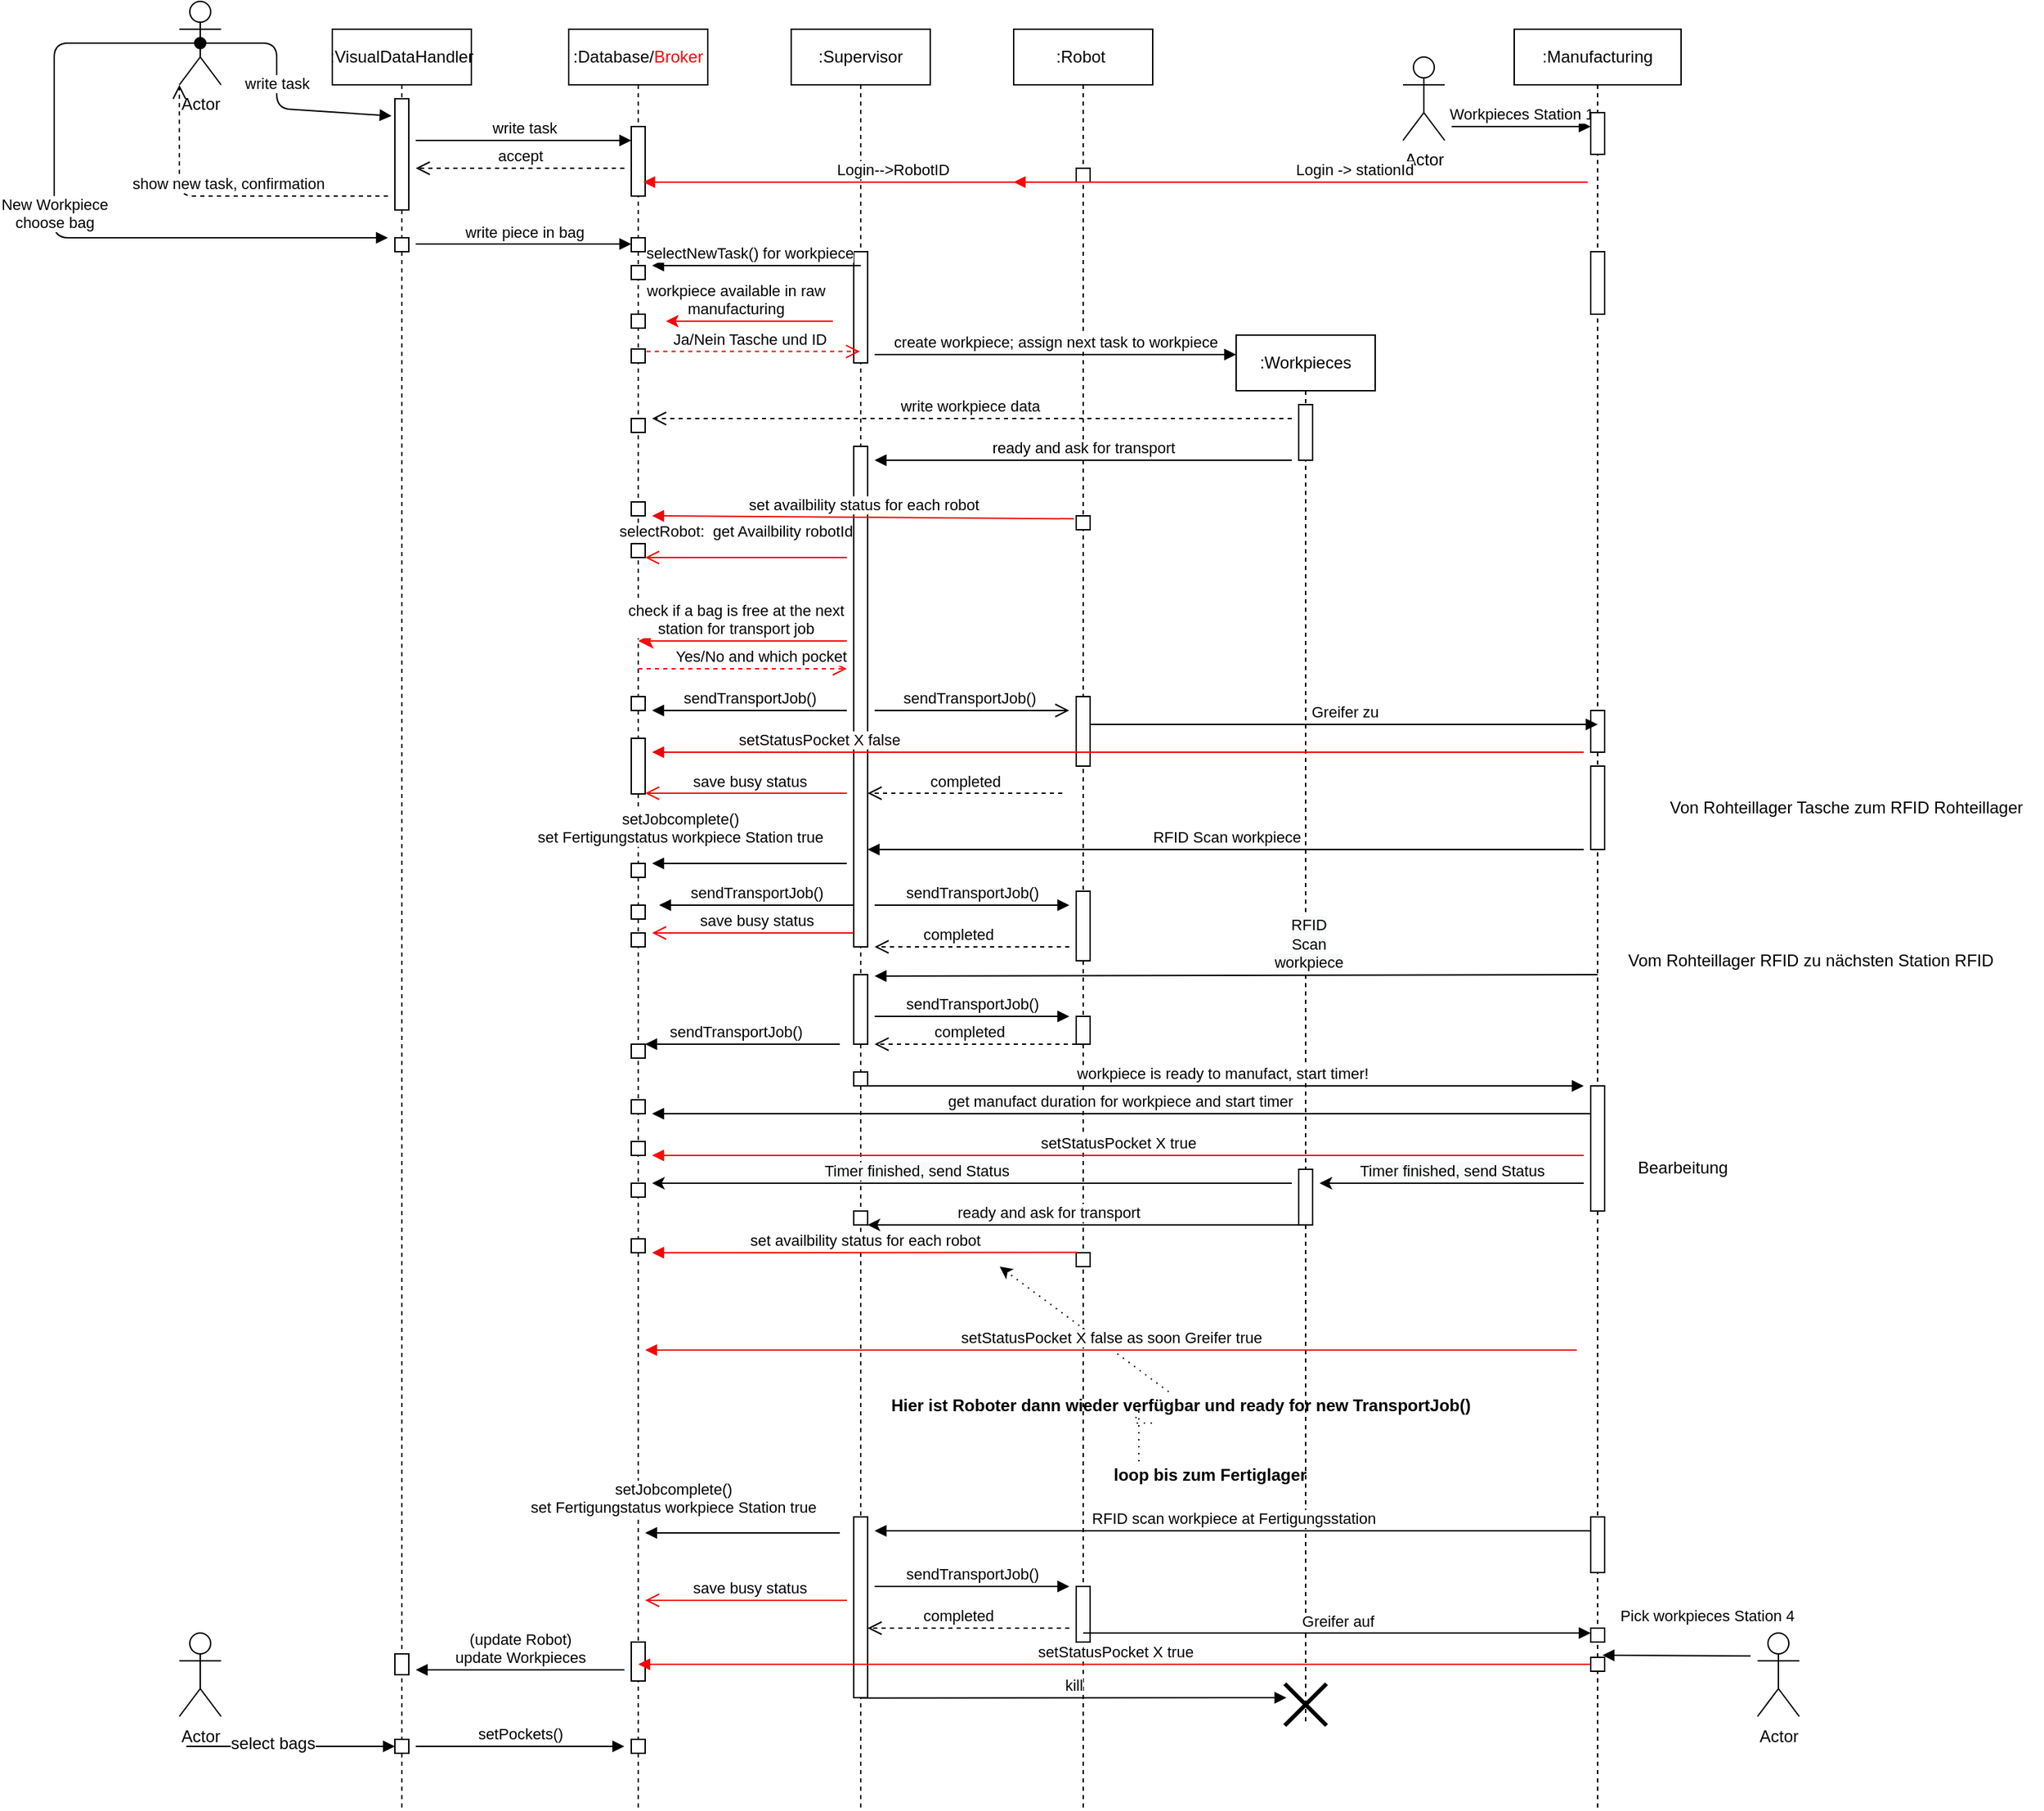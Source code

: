 <mxfile version="20.7.4" type="device"><diagram id="1WBaz6ixaP1ME8K3m5R6" name="Page-1"><mxGraphModel dx="2190" dy="2099" grid="1" gridSize="10" guides="1" tooltips="1" connect="1" arrows="1" fold="1" page="1" pageScale="1" pageWidth="827" pageHeight="1169" math="0" shadow="0"><root><mxCell id="0"/><mxCell id="1" parent="0"/><mxCell id="OzvFzzkETnQlEarBEtN6-2" value=":Manufacturing" style="shape=umlLifeline;perimeter=lifelinePerimeter;whiteSpace=wrap;html=1;container=1;collapsible=0;recursiveResize=0;outlineConnect=0;" parent="1" vertex="1"><mxGeometry x="680" width="120" height="1280" as="geometry"/></mxCell><mxCell id="7IhzswRu7-lc8F86J233-18" value="" style="html=1;verticalAlign=bottom;endArrow=classic;endSize=8;endFill=1;strokeColor=#fb0909;" parent="OzvFzzkETnQlEarBEtN6-2" edge="1" target="OzvFzzkETnQlEarBEtN6-10"><mxGeometry x="-0.035" relative="1" as="geometry"><mxPoint x="-480" y="440" as="sourcePoint"/><mxPoint x="50" y="440" as="targetPoint"/><mxPoint as="offset"/></mxGeometry></mxCell><mxCell id="btxSf3Ih48SLd4jGkap5-35" value="" style="html=1;points=[];perimeter=orthogonalPerimeter;" parent="OzvFzzkETnQlEarBEtN6-2" vertex="1"><mxGeometry x="55" y="530" width="10" height="60" as="geometry"/></mxCell><mxCell id="7IhzswRu7-lc8F86J233-26" value="" style="html=1;points=[];perimeter=orthogonalPerimeter;" parent="OzvFzzkETnQlEarBEtN6-2" vertex="1"><mxGeometry x="55" y="760" width="10" height="90" as="geometry"/></mxCell><mxCell id="btxSf3Ih48SLd4jGkap5-124" value="" style="html=1;points=[];perimeter=orthogonalPerimeter;" parent="OzvFzzkETnQlEarBEtN6-2" vertex="1"><mxGeometry x="55" y="490" width="10" height="30" as="geometry"/></mxCell><mxCell id="btxSf3Ih48SLd4jGkap5-19" value="Workpieces Station 1" style="html=1;verticalAlign=bottom;endArrow=block;" parent="OzvFzzkETnQlEarBEtN6-2" edge="1"><mxGeometry width="80" relative="1" as="geometry"><mxPoint x="-45" y="70" as="sourcePoint"/><mxPoint x="55" y="70" as="targetPoint"/></mxGeometry></mxCell><mxCell id="WEEbyCpiIwvS6QL0o_Ep-10" value="" style="html=1;points=[];perimeter=orthogonalPerimeter;" vertex="1" parent="OzvFzzkETnQlEarBEtN6-2"><mxGeometry x="55" y="1150" width="10" height="10" as="geometry"/></mxCell><mxCell id="OzvFzzkETnQlEarBEtN6-4" value=":Robot&amp;nbsp;" style="shape=umlLifeline;perimeter=lifelinePerimeter;whiteSpace=wrap;html=1;container=1;collapsible=0;recursiveResize=0;outlineConnect=0;" parent="1" vertex="1"><mxGeometry x="320" width="100" height="1280" as="geometry"/></mxCell><mxCell id="7IhzswRu7-lc8F86J233-2" value="" style="html=1;points=[];perimeter=orthogonalPerimeter;" parent="OzvFzzkETnQlEarBEtN6-4" vertex="1"><mxGeometry x="45" y="100" width="10" height="10" as="geometry"/></mxCell><mxCell id="OzvFzzkETnQlEarBEtN6-3" value="" style="html=1;points=[];perimeter=orthogonalPerimeter;" parent="OzvFzzkETnQlEarBEtN6-4" vertex="1"><mxGeometry x="415" y="160" width="10" height="45" as="geometry"/></mxCell><mxCell id="OzvFzzkETnQlEarBEtN6-5" value="" style="html=1;points=[];perimeter=orthogonalPerimeter;" parent="OzvFzzkETnQlEarBEtN6-4" vertex="1"><mxGeometry x="45" y="350" width="10" height="10" as="geometry"/></mxCell><mxCell id="OzvFzzkETnQlEarBEtN6-43" value="create workpiece; assign next task to workpiece" style="html=1;verticalAlign=bottom;endArrow=block;" parent="OzvFzzkETnQlEarBEtN6-4" edge="1"><mxGeometry width="80" relative="1" as="geometry"><mxPoint x="-100" y="234" as="sourcePoint"/><mxPoint x="160" y="234" as="targetPoint"/></mxGeometry></mxCell><mxCell id="7IhzswRu7-lc8F86J233-20" value="" style="html=1;points=[];perimeter=orthogonalPerimeter;" parent="OzvFzzkETnQlEarBEtN6-4" vertex="1"><mxGeometry x="45" y="480" width="10" height="50" as="geometry"/></mxCell><mxCell id="btxSf3Ih48SLd4jGkap5-37" value="" style="html=1;points=[];perimeter=orthogonalPerimeter;" parent="OzvFzzkETnQlEarBEtN6-4" vertex="1"><mxGeometry x="45" y="620" width="10" height="50" as="geometry"/></mxCell><mxCell id="btxSf3Ih48SLd4jGkap5-50" value="" style="html=1;points=[];perimeter=orthogonalPerimeter;" parent="OzvFzzkETnQlEarBEtN6-4" vertex="1"><mxGeometry x="45" y="710" width="10" height="20" as="geometry"/></mxCell><mxCell id="btxSf3Ih48SLd4jGkap5-105" value="" style="html=1;points=[];perimeter=orthogonalPerimeter;" parent="OzvFzzkETnQlEarBEtN6-4" vertex="1"><mxGeometry x="45" y="880" width="10" height="10" as="geometry"/></mxCell><mxCell id="btxSf3Ih48SLd4jGkap5-126" value="" style="html=1;points=[];perimeter=orthogonalPerimeter;" parent="OzvFzzkETnQlEarBEtN6-4" vertex="1"><mxGeometry x="45" y="1120" width="10" height="40" as="geometry"/></mxCell><mxCell id="btxSf3Ih48SLd4jGkap5-129" value="kill" style="html=1;verticalAlign=bottom;endArrow=block;exitX=0.115;exitY=-0.024;exitDx=0;exitDy=0;exitPerimeter=0;" parent="OzvFzzkETnQlEarBEtN6-4" edge="1"><mxGeometry width="80" relative="1" as="geometry"><mxPoint x="-110" y="1200.24" as="sourcePoint"/><mxPoint x="196.15" y="1200.0" as="targetPoint"/></mxGeometry></mxCell><mxCell id="OzvFzzkETnQlEarBEtN6-7" value=":Workpieces" style="shape=umlLifeline;perimeter=lifelinePerimeter;whiteSpace=wrap;html=1;container=1;collapsible=0;recursiveResize=0;outlineConnect=0;" parent="1" vertex="1"><mxGeometry x="480" y="220" width="100" height="1000" as="geometry"/></mxCell><mxCell id="OzvFzzkETnQlEarBEtN6-9" value="" style="html=1;points=[];perimeter=orthogonalPerimeter;" parent="OzvFzzkETnQlEarBEtN6-7" vertex="1"><mxGeometry x="45" y="50" width="10" height="40" as="geometry"/></mxCell><mxCell id="btxSf3Ih48SLd4jGkap5-94" value="" style="html=1;points=[];perimeter=orthogonalPerimeter;" parent="OzvFzzkETnQlEarBEtN6-7" vertex="1"><mxGeometry x="45" y="600" width="10" height="40" as="geometry"/></mxCell><mxCell id="btxSf3Ih48SLd4jGkap5-130" value="" style="shape=umlDestroy;whiteSpace=wrap;html=1;strokeWidth=3;" parent="OzvFzzkETnQlEarBEtN6-7" vertex="1"><mxGeometry x="35" y="970" width="30" height="30" as="geometry"/></mxCell><mxCell id="OzvFzzkETnQlEarBEtN6-10" value=":Database/&lt;font color=&quot;#f50505&quot;&gt;Broker&lt;/font&gt;" style="shape=umlLifeline;perimeter=lifelinePerimeter;whiteSpace=wrap;html=1;container=1;collapsible=0;recursiveResize=0;outlineConnect=0;" parent="1" vertex="1"><mxGeometry width="100" height="1280" as="geometry"/></mxCell><mxCell id="OzvFzzkETnQlEarBEtN6-11" value="" style="html=1;points=[];perimeter=orthogonalPerimeter;" parent="OzvFzzkETnQlEarBEtN6-10" vertex="1"><mxGeometry x="45" y="70" width="10" height="50" as="geometry"/></mxCell><mxCell id="7IhzswRu7-lc8F86J233-6" value="" style="html=1;points=[];perimeter=orthogonalPerimeter;" parent="OzvFzzkETnQlEarBEtN6-10" vertex="1"><mxGeometry x="45" y="280" width="10" height="10" as="geometry"/></mxCell><mxCell id="btxSf3Ih48SLd4jGkap5-12" value="" style="html=1;points=[];perimeter=orthogonalPerimeter;" parent="OzvFzzkETnQlEarBEtN6-10" vertex="1"><mxGeometry x="45" y="830" width="10" height="10" as="geometry"/></mxCell><mxCell id="btxSf3Ih48SLd4jGkap5-26" value="" style="html=1;points=[];perimeter=orthogonalPerimeter;" parent="OzvFzzkETnQlEarBEtN6-10" vertex="1"><mxGeometry x="45" y="480" width="10" height="10" as="geometry"/></mxCell><mxCell id="btxSf3Ih48SLd4jGkap5-31" value="" style="html=1;points=[];perimeter=orthogonalPerimeter;" parent="OzvFzzkETnQlEarBEtN6-10" vertex="1"><mxGeometry x="45" y="510" width="10" height="40" as="geometry"/></mxCell><mxCell id="btxSf3Ih48SLd4jGkap5-33" value="" style="html=1;points=[];perimeter=orthogonalPerimeter;" parent="OzvFzzkETnQlEarBEtN6-10" vertex="1"><mxGeometry x="45" y="170" width="10" height="10" as="geometry"/></mxCell><mxCell id="btxSf3Ih48SLd4jGkap5-36" value="" style="html=1;points=[];perimeter=orthogonalPerimeter;" parent="OzvFzzkETnQlEarBEtN6-10" vertex="1"><mxGeometry x="45" y="600" width="10" height="10" as="geometry"/></mxCell><mxCell id="btxSf3Ih48SLd4jGkap5-47" value="" style="html=1;points=[];perimeter=orthogonalPerimeter;" parent="OzvFzzkETnQlEarBEtN6-10" vertex="1"><mxGeometry x="45" y="630" width="10" height="10" as="geometry"/></mxCell><mxCell id="btxSf3Ih48SLd4jGkap5-56" value="" style="html=1;points=[];perimeter=orthogonalPerimeter;" parent="OzvFzzkETnQlEarBEtN6-10" vertex="1"><mxGeometry x="45" y="730" width="10" height="10" as="geometry"/></mxCell><mxCell id="btxSf3Ih48SLd4jGkap5-78" value="" style="html=1;points=[];perimeter=orthogonalPerimeter;" parent="OzvFzzkETnQlEarBEtN6-10" vertex="1"><mxGeometry x="45" y="650" width="10" height="10" as="geometry"/></mxCell><mxCell id="btxSf3Ih48SLd4jGkap5-84" value="" style="html=1;points=[];perimeter=orthogonalPerimeter;" parent="OzvFzzkETnQlEarBEtN6-10" vertex="1"><mxGeometry x="45" y="340" width="10" height="10" as="geometry"/></mxCell><mxCell id="btxSf3Ih48SLd4jGkap5-86" value="" style="html=1;points=[];perimeter=orthogonalPerimeter;" parent="OzvFzzkETnQlEarBEtN6-10" vertex="1"><mxGeometry x="45" y="800" width="10" height="10" as="geometry"/></mxCell><mxCell id="btxSf3Ih48SLd4jGkap5-90" value="" style="html=1;points=[];perimeter=orthogonalPerimeter;" parent="OzvFzzkETnQlEarBEtN6-10" vertex="1"><mxGeometry x="45" y="770" width="10" height="10" as="geometry"/></mxCell><mxCell id="btxSf3Ih48SLd4jGkap5-101" value="" style="html=1;points=[];perimeter=orthogonalPerimeter;" parent="OzvFzzkETnQlEarBEtN6-10" vertex="1"><mxGeometry x="45" y="370" width="10" height="10" as="geometry"/></mxCell><mxCell id="btxSf3Ih48SLd4jGkap5-106" value="" style="html=1;points=[];perimeter=orthogonalPerimeter;" parent="OzvFzzkETnQlEarBEtN6-10" vertex="1"><mxGeometry x="45" y="870" width="10" height="10" as="geometry"/></mxCell><mxCell id="btxSf3Ih48SLd4jGkap5-2" value="" style="html=1;points=[];perimeter=orthogonalPerimeter;" parent="OzvFzzkETnQlEarBEtN6-10" vertex="1"><mxGeometry x="45" y="1160" width="10" height="28" as="geometry"/></mxCell><mxCell id="btxSf3Ih48SLd4jGkap5-137" value="" style="html=1;points=[];perimeter=orthogonalPerimeter;" parent="OzvFzzkETnQlEarBEtN6-10" vertex="1"><mxGeometry x="45" y="1230" width="10" height="10" as="geometry"/></mxCell><mxCell id="OzvFzzkETnQlEarBEtN6-16" value=":Supervisor" style="shape=umlLifeline;perimeter=lifelinePerimeter;whiteSpace=wrap;html=1;container=1;collapsible=0;recursiveResize=0;outlineConnect=0;" parent="1" vertex="1"><mxGeometry x="160" width="100" height="1280" as="geometry"/></mxCell><mxCell id="OzvFzzkETnQlEarBEtN6-17" value="" style="html=1;points=[];perimeter=orthogonalPerimeter;" parent="OzvFzzkETnQlEarBEtN6-16" vertex="1"><mxGeometry x="45" y="160" width="10" height="80" as="geometry"/></mxCell><mxCell id="7IhzswRu7-lc8F86J233-11" value="" style="html=1;points=[];perimeter=orthogonalPerimeter;" parent="OzvFzzkETnQlEarBEtN6-16" vertex="1"><mxGeometry x="45" y="300" width="10" height="360" as="geometry"/></mxCell><mxCell id="btxSf3Ih48SLd4jGkap5-48" value="" style="html=1;points=[];perimeter=orthogonalPerimeter;" parent="OzvFzzkETnQlEarBEtN6-16" vertex="1"><mxGeometry x="45" y="680" width="10" height="50" as="geometry"/></mxCell><mxCell id="btxSf3Ih48SLd4jGkap5-114" value="" style="html=1;points=[];perimeter=orthogonalPerimeter;" parent="OzvFzzkETnQlEarBEtN6-16" vertex="1"><mxGeometry x="45" y="1070" width="10" height="130" as="geometry"/></mxCell><mxCell id="OzvFzzkETnQlEarBEtN6-20" value=":VisualDataHandler" style="shape=umlLifeline;perimeter=lifelinePerimeter;whiteSpace=wrap;html=1;container=1;collapsible=0;recursiveResize=0;outlineConnect=0;" parent="1" vertex="1"><mxGeometry x="-170" width="100" height="1280" as="geometry"/></mxCell><mxCell id="OzvFzzkETnQlEarBEtN6-21" value="" style="html=1;points=[];perimeter=orthogonalPerimeter;" parent="OzvFzzkETnQlEarBEtN6-20" vertex="1"><mxGeometry x="45" y="50" width="10" height="80" as="geometry"/></mxCell><mxCell id="btxSf3Ih48SLd4jGkap5-28" value="" style="html=1;points=[];perimeter=orthogonalPerimeter;" parent="OzvFzzkETnQlEarBEtN6-20" vertex="1"><mxGeometry x="45" y="150" width="10" height="10" as="geometry"/></mxCell><mxCell id="btxSf3Ih48SLd4jGkap5-136" value="" style="html=1;points=[];perimeter=orthogonalPerimeter;" parent="OzvFzzkETnQlEarBEtN6-20" vertex="1"><mxGeometry x="45" y="1230" width="10" height="10" as="geometry"/></mxCell><mxCell id="OzvFzzkETnQlEarBEtN6-23" value="Actor" style="shape=umlActor;verticalLabelPosition=bottom;labelBackgroundColor=#ffffff;verticalAlign=top;html=1;" parent="1" vertex="1"><mxGeometry x="-280" y="-20" width="30" height="60" as="geometry"/></mxCell><mxCell id="OzvFzzkETnQlEarBEtN6-24" value="write task" style="html=1;verticalAlign=bottom;startArrow=oval;startFill=1;endArrow=block;startSize=8;exitX=0.5;exitY=0.5;exitDx=0;exitDy=0;exitPerimeter=0;entryX=-0.24;entryY=0.155;entryDx=0;entryDy=0;entryPerimeter=0;" parent="1" source="OzvFzzkETnQlEarBEtN6-23" target="OzvFzzkETnQlEarBEtN6-21" edge="1"><mxGeometry width="60" relative="1" as="geometry"><mxPoint x="-230" y="20" as="sourcePoint"/><mxPoint x="-170" y="66.8" as="targetPoint"/><Array as="points"><mxPoint x="-210" y="10"/><mxPoint x="-210" y="57"/></Array></mxGeometry></mxCell><mxCell id="OzvFzzkETnQlEarBEtN6-25" value="show new task, confirmation" style="html=1;verticalAlign=bottom;endArrow=open;dashed=1;endSize=8;entryX=0;entryY=1;entryDx=0;entryDy=0;entryPerimeter=0;" parent="1" target="OzvFzzkETnQlEarBEtN6-23" edge="1"><mxGeometry relative="1" as="geometry"><mxPoint x="-130" y="120" as="sourcePoint"/><mxPoint x="-280" y="120" as="targetPoint"/><Array as="points"><mxPoint x="-280" y="120"/></Array></mxGeometry></mxCell><mxCell id="OzvFzzkETnQlEarBEtN6-26" value="write task" style="html=1;verticalAlign=bottom;startArrow=none;endArrow=block;startSize=8;startFill=0;" parent="1" target="OzvFzzkETnQlEarBEtN6-11" edge="1"><mxGeometry relative="1" as="geometry"><mxPoint x="-110" y="80" as="sourcePoint"/></mxGeometry></mxCell><mxCell id="OzvFzzkETnQlEarBEtN6-28" value="accept" style="html=1;verticalAlign=bottom;endArrow=open;dashed=1;endSize=8;" parent="1" edge="1"><mxGeometry relative="1" as="geometry"><mxPoint x="40" y="100" as="sourcePoint"/><mxPoint x="-110" y="100" as="targetPoint"/></mxGeometry></mxCell><mxCell id="OzvFzzkETnQlEarBEtN6-35" value="sendTransportJob()" style="html=1;verticalAlign=bottom;endArrow=block;" parent="1" edge="1"><mxGeometry width="80" relative="1" as="geometry"><mxPoint x="220" y="630" as="sourcePoint"/><mxPoint x="360" y="630" as="targetPoint"/></mxGeometry></mxCell><mxCell id="7IhzswRu7-lc8F86J233-1" value="Login--&amp;gt;RobotID" style="html=1;verticalAlign=bottom;startArrow=none;endArrow=block;startSize=8;startFill=0;strokeColor=#f50a0a;" parent="1" edge="1"><mxGeometry x="-0.189" relative="1" as="geometry"><mxPoint x="356.44" y="110" as="sourcePoint"/><mxPoint x="53.56" y="110" as="targetPoint"/><mxPoint as="offset"/></mxGeometry></mxCell><mxCell id="7IhzswRu7-lc8F86J233-5" value="write workpiece data&amp;nbsp;" style="html=1;verticalAlign=bottom;endArrow=open;endSize=8;dashed=1;" parent="1" edge="1"><mxGeometry relative="1" as="geometry"><mxPoint x="520" y="280" as="sourcePoint"/><mxPoint x="60" y="280" as="targetPoint"/></mxGeometry></mxCell><mxCell id="OzvFzzkETnQlEarBEtN6-36" value="ready and ask for transport" style="html=1;verticalAlign=bottom;endArrow=block;" parent="1" edge="1"><mxGeometry width="80" relative="1" as="geometry"><mxPoint x="520" y="310" as="sourcePoint"/><mxPoint x="220" y="310" as="targetPoint"/></mxGeometry></mxCell><mxCell id="7IhzswRu7-lc8F86J233-16" value="check if a bag is free at the next &lt;br&gt;station for transport job" style="html=1;verticalAlign=bottom;endArrow=open;endSize=8;startArrow=none;" parent="1" edge="1"><mxGeometry x="NaN" y="620" relative="1" as="geometry"><mxPoint x="739.81" y="445" as="sourcePoint"/><mxPoint x="739.81" y="445" as="targetPoint"/><mxPoint x="-620" y="-5" as="offset"/></mxGeometry></mxCell><mxCell id="7IhzswRu7-lc8F86J233-19" value="sendTransportJob()" style="html=1;verticalAlign=bottom;endArrow=open;endSize=8;" parent="1" edge="1"><mxGeometry x="-0.035" relative="1" as="geometry"><mxPoint x="220" y="490" as="sourcePoint"/><mxPoint x="360" y="490" as="targetPoint"/><mxPoint as="offset"/></mxGeometry></mxCell><mxCell id="7IhzswRu7-lc8F86J233-24" value="&amp;nbsp;&lt;br&gt;completed" style="html=1;verticalAlign=bottom;endArrow=open;endSize=8;dashed=1;" parent="1" edge="1"><mxGeometry relative="1" as="geometry"><mxPoint x="355" y="549.5" as="sourcePoint"/><mxPoint x="215" y="549.5" as="targetPoint"/><mxPoint as="offset"/></mxGeometry></mxCell><mxCell id="7IhzswRu7-lc8F86J233-27" value="&lt;span style=&quot;text-align: left ; background-color: rgb(248 , 249 , 250)&quot;&gt;&lt;font style=&quot;font-size: 11px&quot;&gt;Timer finished, send Status&lt;/font&gt;&lt;/span&gt;" style="html=1;verticalAlign=bottom;endArrow=none;startArrow=classic;startFill=1;endFill=0;" parent="1" edge="1"><mxGeometry width="80" relative="1" as="geometry"><mxPoint x="540" y="830" as="sourcePoint"/><mxPoint x="730" y="830" as="targetPoint"/></mxGeometry></mxCell><mxCell id="btxSf3Ih48SLd4jGkap5-7" value="(update Robot)&lt;br&gt;update Workpieces" style="html=1;verticalAlign=bottom;endArrow=block;" parent="1" edge="1"><mxGeometry width="80" relative="1" as="geometry"><mxPoint x="40" y="1180" as="sourcePoint"/><mxPoint x="-110" y="1180" as="targetPoint"/></mxGeometry></mxCell><mxCell id="btxSf3Ih48SLd4jGkap5-17" value="Actor" style="shape=umlActor;verticalLabelPosition=bottom;labelBackgroundColor=#ffffff;verticalAlign=top;html=1;" parent="1" vertex="1"><mxGeometry x="600" y="20" width="30" height="60" as="geometry"/></mxCell><mxCell id="btxSf3Ih48SLd4jGkap5-18" value="" style="html=1;points=[];perimeter=orthogonalPerimeter;" parent="1" vertex="1"><mxGeometry x="735" y="60" width="10" height="30" as="geometry"/></mxCell><mxCell id="btxSf3Ih48SLd4jGkap5-20" value="New Workpiece&lt;br&gt;choose bag" style="html=1;verticalAlign=bottom;endArrow=block;exitX=0.5;exitY=0.5;exitDx=0;exitDy=0;exitPerimeter=0;" parent="1" source="OzvFzzkETnQlEarBEtN6-23" edge="1"><mxGeometry width="80" relative="1" as="geometry"><mxPoint x="-210" y="150" as="sourcePoint"/><mxPoint x="-130" y="150" as="targetPoint"/><Array as="points"><mxPoint x="-370" y="10"/><mxPoint x="-370" y="150"/></Array></mxGeometry></mxCell><mxCell id="btxSf3Ih48SLd4jGkap5-25" value="sendTransportJob()" style="html=1;verticalAlign=bottom;endArrow=block;" parent="1" edge="1"><mxGeometry width="80" relative="1" as="geometry"><mxPoint x="200" y="490" as="sourcePoint"/><mxPoint x="60" y="490" as="targetPoint"/></mxGeometry></mxCell><mxCell id="btxSf3Ih48SLd4jGkap5-27" value="" style="html=1;points=[];perimeter=orthogonalPerimeter;" parent="1" vertex="1"><mxGeometry x="45" y="150" width="10" height="10" as="geometry"/></mxCell><mxCell id="btxSf3Ih48SLd4jGkap5-29" value="write piece in bag" style="html=1;verticalAlign=bottom;startArrow=none;endArrow=block;startSize=8;startFill=0;" parent="1" edge="1"><mxGeometry relative="1" as="geometry"><mxPoint x="-110" y="154.5" as="sourcePoint"/><mxPoint x="45" y="154.5" as="targetPoint"/></mxGeometry></mxCell><mxCell id="btxSf3Ih48SLd4jGkap5-32" value="selectNewTask() for workpiece" style="html=1;verticalAlign=bottom;startArrow=none;endArrow=block;startSize=8;startFill=0;" parent="1" edge="1"><mxGeometry x="0.067" relative="1" as="geometry"><mxPoint x="210" y="170" as="sourcePoint"/><mxPoint x="60" y="170" as="targetPoint"/><mxPoint as="offset"/></mxGeometry></mxCell><mxCell id="btxSf3Ih48SLd4jGkap5-39" value="completed" style="html=1;verticalAlign=bottom;endArrow=open;endSize=8;dashed=1;" parent="1" edge="1"><mxGeometry x="0.143" relative="1" as="geometry"><mxPoint x="360" y="660" as="sourcePoint"/><mxPoint x="220" y="660" as="targetPoint"/><mxPoint as="offset"/></mxGeometry></mxCell><mxCell id="btxSf3Ih48SLd4jGkap5-40" value="&lt;span style=&quot;white-space: normal ; background-color: rgb(248 , 249 , 250)&quot;&gt;&lt;font style=&quot;font-size: 11px&quot;&gt;RFID Scan workpiece&lt;br&gt;&lt;/font&gt;&lt;/span&gt;" style="html=1;verticalAlign=bottom;endArrow=block;" parent="1" edge="1"><mxGeometry x="-0.2" width="80" relative="1" as="geometry"><mxPoint x="740" y="680" as="sourcePoint"/><mxPoint x="220" y="681" as="targetPoint"/><mxPoint as="offset"/></mxGeometry></mxCell><mxCell id="btxSf3Ih48SLd4jGkap5-43" value="setJobcomplete()&lt;br&gt;set Fertigungstatus workpiece Station true" style="html=1;verticalAlign=bottom;endArrow=block;" parent="1" edge="1"><mxGeometry x="0.714" y="-10" width="80" relative="1" as="geometry"><mxPoint x="200" y="600" as="sourcePoint"/><mxPoint x="60" y="600" as="targetPoint"/><mxPoint as="offset"/></mxGeometry></mxCell><mxCell id="btxSf3Ih48SLd4jGkap5-45" value="Von Rohteillager Tasche zum RFID Rohteillager" style="text;html=1;resizable=0;points=[];autosize=1;align=left;verticalAlign=top;spacingTop=-4;" parent="1" vertex="1"><mxGeometry x="790" y="550" width="270" height="20" as="geometry"/></mxCell><mxCell id="btxSf3Ih48SLd4jGkap5-46" value="sendTransportJob()" style="html=1;verticalAlign=bottom;endArrow=block;" parent="1" edge="1"><mxGeometry width="80" relative="1" as="geometry"><mxPoint x="205" y="630" as="sourcePoint"/><mxPoint x="65" y="630" as="targetPoint"/></mxGeometry></mxCell><mxCell id="btxSf3Ih48SLd4jGkap5-49" value="sendTransportJob()" style="html=1;verticalAlign=bottom;endArrow=block;" parent="1" edge="1"><mxGeometry width="80" relative="1" as="geometry"><mxPoint x="220.0" y="710" as="sourcePoint"/><mxPoint x="360.0" y="710" as="targetPoint"/></mxGeometry></mxCell><mxCell id="btxSf3Ih48SLd4jGkap5-51" value="completed" style="html=1;verticalAlign=bottom;endArrow=open;endSize=8;dashed=1;" parent="1" edge="1"><mxGeometry x="0.071" relative="1" as="geometry"><mxPoint x="365.0" y="730" as="sourcePoint"/><mxPoint x="220" y="730" as="targetPoint"/><mxPoint as="offset"/></mxGeometry></mxCell><mxCell id="btxSf3Ih48SLd4jGkap5-52" value="sendTransportJob()" style="html=1;verticalAlign=bottom;endArrow=block;" parent="1" edge="1"><mxGeometry x="0.071" width="80" relative="1" as="geometry"><mxPoint x="195.0" y="730" as="sourcePoint"/><mxPoint x="55.0" y="730" as="targetPoint"/><mxPoint as="offset"/></mxGeometry></mxCell><mxCell id="btxSf3Ih48SLd4jGkap5-53" value="setStatusPocket X true" style="html=1;verticalAlign=bottom;endArrow=block;strokeColor=#ff0a0a;" parent="1" edge="1"><mxGeometry width="80" relative="1" as="geometry"><mxPoint x="730" y="810" as="sourcePoint"/><mxPoint x="60.0" y="810" as="targetPoint"/><mxPoint as="offset"/></mxGeometry></mxCell><mxCell id="btxSf3Ih48SLd4jGkap5-73" value="save busy status" style="html=1;verticalAlign=bottom;endArrow=open;endSize=8;strokeColor=#f90606;" parent="1" edge="1"><mxGeometry x="-0.035" relative="1" as="geometry"><mxPoint x="200" y="549.5" as="sourcePoint"/><mxPoint x="55" y="549.5" as="targetPoint"/><mxPoint as="offset"/></mxGeometry></mxCell><mxCell id="btxSf3Ih48SLd4jGkap5-77" value="save busy status" style="html=1;verticalAlign=bottom;endArrow=open;endSize=8;strokeColor=#f20707;" parent="1" edge="1"><mxGeometry x="-0.035" relative="1" as="geometry"><mxPoint x="205" y="650" as="sourcePoint"/><mxPoint x="60" y="650" as="targetPoint"/><mxPoint as="offset"/></mxGeometry></mxCell><mxCell id="OzvFzzkETnQlEarBEtN6-44" value="selectRobot:&amp;nbsp; get Availbility robotId" style="html=1;verticalAlign=bottom;endArrow=open;endSize=8;strokeColor=#fd0808;" parent="1" edge="1"><mxGeometry x="0.103" y="-10" relative="1" as="geometry"><mxPoint x="200" y="380" as="sourcePoint"/><mxPoint x="55" y="380" as="targetPoint"/><mxPoint as="offset"/></mxGeometry></mxCell><mxCell id="btxSf3Ih48SLd4jGkap5-85" value="Vom Rohteillager RFID zu nächsten Station RFID" style="text;html=1;resizable=0;points=[];autosize=1;align=left;verticalAlign=top;spacingTop=-4;" parent="1" vertex="1"><mxGeometry x="760" y="660" width="280" height="20" as="geometry"/></mxCell><mxCell id="btxSf3Ih48SLd4jGkap5-87" value="workpiece is ready to manufact, start timer!" style="html=1;verticalAlign=bottom;endArrow=block;" parent="1" edge="1"><mxGeometry width="80" relative="1" as="geometry"><mxPoint x="210" y="760" as="sourcePoint"/><mxPoint x="730" y="760" as="targetPoint"/></mxGeometry></mxCell><mxCell id="btxSf3Ih48SLd4jGkap5-88" value="" style="html=1;points=[];perimeter=orthogonalPerimeter;" parent="1" vertex="1"><mxGeometry x="205" y="750" width="10" height="10" as="geometry"/></mxCell><mxCell id="btxSf3Ih48SLd4jGkap5-91" value="get manufact duration for workpiece and start timer&amp;nbsp;" style="html=1;verticalAlign=bottom;endArrow=block;" parent="1" edge="1"><mxGeometry width="80" relative="1" as="geometry"><mxPoint x="735" y="780" as="sourcePoint"/><mxPoint x="60" y="780" as="targetPoint"/></mxGeometry></mxCell><mxCell id="btxSf3Ih48SLd4jGkap5-97" value="&lt;span style=&quot;text-align: left ; background-color: rgb(248 , 249 , 250)&quot;&gt;&lt;font style=&quot;font-size: 11px&quot;&gt;Timer finished, send Status&lt;/font&gt;&lt;/span&gt;" style="html=1;verticalAlign=bottom;endArrow=none;startArrow=classic;startFill=1;endFill=0;" parent="1" edge="1"><mxGeometry x="-0.174" width="80" relative="1" as="geometry"><mxPoint x="60" y="830" as="sourcePoint"/><mxPoint x="520" y="830" as="targetPoint"/><mxPoint as="offset"/></mxGeometry></mxCell><mxCell id="btxSf3Ih48SLd4jGkap5-98" value="ready and ask for transport" style="html=1;verticalAlign=bottom;endArrow=none;startArrow=classic;startFill=1;endFill=0;" parent="1" source="btxSf3Ih48SLd4jGkap5-95" edge="1"><mxGeometry x="-0.174" width="80" relative="1" as="geometry"><mxPoint x="220" y="860" as="sourcePoint"/><mxPoint x="530" y="860" as="targetPoint"/><mxPoint as="offset"/></mxGeometry></mxCell><mxCell id="btxSf3Ih48SLd4jGkap5-95" value="" style="html=1;points=[];perimeter=orthogonalPerimeter;" parent="1" vertex="1"><mxGeometry x="205" y="850" width="10" height="10" as="geometry"/></mxCell><mxCell id="btxSf3Ih48SLd4jGkap5-100" value="set availbility status for each robot" style="html=1;verticalAlign=bottom;endArrow=block;exitX=-0.17;exitY=0.213;exitDx=0;exitDy=0;exitPerimeter=0;strokeColor=#e90c0c;" parent="1" source="OzvFzzkETnQlEarBEtN6-5" edge="1"><mxGeometry width="80" relative="1" as="geometry"><mxPoint x="330" y="350" as="sourcePoint"/><mxPoint x="60" y="350" as="targetPoint"/></mxGeometry></mxCell><mxCell id="btxSf3Ih48SLd4jGkap5-104" value="set availbility status for each robot" style="html=1;verticalAlign=bottom;endArrow=block;exitX=0.115;exitY=-0.024;exitDx=0;exitDy=0;exitPerimeter=0;strokeColor=#f50505;" parent="1" source="btxSf3Ih48SLd4jGkap5-105" edge="1"><mxGeometry width="80" relative="1" as="geometry"><mxPoint x="366.8" y="882.13" as="sourcePoint"/><mxPoint x="60" y="880" as="targetPoint"/></mxGeometry></mxCell><mxCell id="btxSf3Ih48SLd4jGkap5-107" value="&lt;b&gt;Hier ist Roboter dann wieder verfügbar und ready for new TransportJob()&lt;/b&gt;" style="text;html=1;resizable=0;points=[];autosize=1;align=left;verticalAlign=top;spacingTop=-4;" parent="1" vertex="1"><mxGeometry x="230" y="980" width="430" height="20" as="geometry"/></mxCell><mxCell id="btxSf3Ih48SLd4jGkap5-108" value="" style="endArrow=classic;html=1;dashed=1;dashPattern=1 4;" parent="1" source="btxSf3Ih48SLd4jGkap5-107" edge="1"><mxGeometry width="50" height="50" relative="1" as="geometry"><mxPoint x="-120" y="1240" as="sourcePoint"/><mxPoint x="310" y="890" as="targetPoint"/></mxGeometry></mxCell><mxCell id="btxSf3Ih48SLd4jGkap5-111" value="" style="edgeStyle=orthogonalEdgeStyle;rounded=0;orthogonalLoop=1;jettySize=auto;html=1;dashed=1;dashPattern=1 4;startArrow=none;startFill=0;endArrow=none;endFill=0;entryX=0.446;entryY=1.124;entryDx=0;entryDy=0;entryPerimeter=0;" parent="1" source="btxSf3Ih48SLd4jGkap5-109" target="btxSf3Ih48SLd4jGkap5-107" edge="1"><mxGeometry relative="1" as="geometry"><mxPoint x="554.435" y="993" as="targetPoint"/><Array as="points"><mxPoint x="410" y="990"/><mxPoint x="408" y="990"/></Array></mxGeometry></mxCell><mxCell id="btxSf3Ih48SLd4jGkap5-109" value="&lt;b&gt;loop bis zum Fertiglager&lt;/b&gt;" style="text;html=1;resizable=0;points=[];autosize=1;align=left;verticalAlign=top;spacingTop=-4;" parent="1" vertex="1"><mxGeometry x="390" y="1030" width="150" height="20" as="geometry"/></mxCell><mxCell id="btxSf3Ih48SLd4jGkap5-113" value="RFID scan workpiece at Fertigungsstation" style="html=1;verticalAlign=bottom;endArrow=block;" parent="1" source="btxSf3Ih48SLd4jGkap5-115" edge="1"><mxGeometry width="80" relative="1" as="geometry"><mxPoint x="740" y="1080" as="sourcePoint"/><mxPoint x="220.0" y="1080" as="targetPoint"/></mxGeometry></mxCell><mxCell id="btxSf3Ih48SLd4jGkap5-115" value="" style="html=1;points=[];perimeter=orthogonalPerimeter;" parent="1" vertex="1"><mxGeometry x="735" y="1070" width="10" height="40" as="geometry"/></mxCell><mxCell id="btxSf3Ih48SLd4jGkap5-117" value="sendTransportJob()" style="html=1;verticalAlign=bottom;endArrow=block;" parent="1" edge="1"><mxGeometry width="80" relative="1" as="geometry"><mxPoint x="220.0" y="1120" as="sourcePoint"/><mxPoint x="360" y="1120" as="targetPoint"/></mxGeometry></mxCell><mxCell id="btxSf3Ih48SLd4jGkap5-118" value="setJobcomplete()&lt;br&gt;set Fertigungstatus workpiece Station true" style="html=1;verticalAlign=bottom;endArrow=block;" parent="1" edge="1"><mxGeometry x="0.714" y="-10" width="80" relative="1" as="geometry"><mxPoint x="195.0" y="1081.5" as="sourcePoint"/><mxPoint x="55.0" y="1081.5" as="targetPoint"/><mxPoint as="offset"/></mxGeometry></mxCell><mxCell id="btxSf3Ih48SLd4jGkap5-119" value="setStatusPocket X false as soon Greifer true" style="html=1;verticalAlign=bottom;endArrow=block;strokeColor=#f60404;" parent="1" edge="1"><mxGeometry width="80" relative="1" as="geometry"><mxPoint x="725" y="950" as="sourcePoint"/><mxPoint x="55.0" y="950" as="targetPoint"/><mxPoint as="offset"/></mxGeometry></mxCell><mxCell id="btxSf3Ih48SLd4jGkap5-120" value="Bearbeitung" style="text;html=1;resizable=0;points=[];autosize=1;align=left;verticalAlign=top;spacingTop=-4;" parent="1" vertex="1"><mxGeometry x="767" y="809" width="80" height="20" as="geometry"/></mxCell><mxCell id="btxSf3Ih48SLd4jGkap5-121" value="setStatusPocket X false" style="html=1;verticalAlign=bottom;endArrow=block;strokeColor=#ef0606;" parent="1" edge="1"><mxGeometry x="0.642" width="80" relative="1" as="geometry"><mxPoint x="730" y="520" as="sourcePoint"/><mxPoint x="60" y="520" as="targetPoint"/><mxPoint as="offset"/></mxGeometry></mxCell><mxCell id="btxSf3Ih48SLd4jGkap5-122" value="RFID Scan workpiece" style="html=1;verticalAlign=bottom;endArrow=block;" parent="1" edge="1"><mxGeometry width="80" relative="1" as="geometry"><mxPoint x="730" y="590" as="sourcePoint"/><mxPoint x="215" y="590" as="targetPoint"/></mxGeometry></mxCell><mxCell id="btxSf3Ih48SLd4jGkap5-123" value="Greifer zu" style="html=1;verticalAlign=bottom;endArrow=block;" parent="1" edge="1"><mxGeometry width="80" relative="1" as="geometry"><mxPoint x="375" y="500" as="sourcePoint"/><mxPoint x="740" y="500" as="targetPoint"/></mxGeometry></mxCell><mxCell id="btxSf3Ih48SLd4jGkap5-125" value="completed" style="html=1;verticalAlign=bottom;endArrow=open;endSize=8;dashed=1;" parent="1" edge="1"><mxGeometry x="0.103" relative="1" as="geometry"><mxPoint x="360" y="1150" as="sourcePoint"/><mxPoint x="215.0" y="1150" as="targetPoint"/><mxPoint as="offset"/></mxGeometry></mxCell><mxCell id="btxSf3Ih48SLd4jGkap5-127" value="save busy status" style="html=1;verticalAlign=bottom;endArrow=open;endSize=8;strokeColor=#f60909;" parent="1" edge="1"><mxGeometry x="-0.035" relative="1" as="geometry"><mxPoint x="200.0" y="1130" as="sourcePoint"/><mxPoint x="55.0" y="1130" as="targetPoint"/><mxPoint as="offset"/></mxGeometry></mxCell><mxCell id="btxSf3Ih48SLd4jGkap5-16" value="" style="html=1;points=[];perimeter=orthogonalPerimeter;" parent="1" vertex="1"><mxGeometry x="-125" y="1168.5" width="10" height="15" as="geometry"/></mxCell><mxCell id="btxSf3Ih48SLd4jGkap5-131" value="Actor" style="shape=umlActor;verticalLabelPosition=bottom;labelBackgroundColor=#ffffff;verticalAlign=top;html=1;" parent="1" vertex="1"><mxGeometry x="855" y="1153.5" width="30" height="60" as="geometry"/></mxCell><mxCell id="btxSf3Ih48SLd4jGkap5-132" value="Pick workpieces Station 4&amp;nbsp;" style="html=1;verticalAlign=bottom;endArrow=block;" parent="1" edge="1"><mxGeometry x="-0.435" y="-20" width="80" relative="1" as="geometry"><mxPoint x="850" y="1170" as="sourcePoint"/><mxPoint x="743.5" y="1169.5" as="targetPoint"/><mxPoint as="offset"/></mxGeometry></mxCell><mxCell id="btxSf3Ih48SLd4jGkap5-135" value="Actor" style="shape=umlActor;verticalLabelPosition=bottom;labelBackgroundColor=#ffffff;verticalAlign=top;html=1;" parent="1" vertex="1"><mxGeometry x="-280" y="1153.5" width="30" height="60" as="geometry"/></mxCell><mxCell id="btxSf3Ih48SLd4jGkap5-138" value="setPockets()" style="html=1;verticalAlign=bottom;endArrow=block;" parent="1" edge="1"><mxGeometry width="80" relative="1" as="geometry"><mxPoint x="-110" y="1235" as="sourcePoint"/><mxPoint x="40.0" y="1235" as="targetPoint"/></mxGeometry></mxCell><mxCell id="btxSf3Ih48SLd4jGkap5-139" value="" style="html=1;verticalAlign=bottom;endArrow=block;" parent="1" edge="1"><mxGeometry width="80" relative="1" as="geometry"><mxPoint x="-275" y="1235" as="sourcePoint"/><mxPoint x="-125.0" y="1235" as="targetPoint"/></mxGeometry></mxCell><mxCell id="btxSf3Ih48SLd4jGkap5-140" value="select bags" style="text;html=1;resizable=0;points=[];align=center;verticalAlign=middle;labelBackgroundColor=#ffffff;" parent="btxSf3Ih48SLd4jGkap5-139" vertex="1" connectable="0"><mxGeometry x="-0.174" y="2" relative="1" as="geometry"><mxPoint as="offset"/></mxGeometry></mxCell><mxCell id="WEEbyCpiIwvS6QL0o_Ep-1" value="Login -&amp;gt; stationId" style="html=1;verticalAlign=bottom;startArrow=none;endArrow=block;startSize=8;startFill=0;strokeColor=#f90606;" edge="1" parent="1"><mxGeometry x="-0.189" relative="1" as="geometry"><mxPoint x="732.88" y="110" as="sourcePoint"/><mxPoint x="320" y="110" as="targetPoint"/><mxPoint as="offset"/></mxGeometry></mxCell><mxCell id="WEEbyCpiIwvS6QL0o_Ep-2" value="&lt;span style=&quot;color: rgb(0, 0, 0);&quot;&gt;workpiece available in raw &lt;br&gt;manufacturing&lt;/span&gt;" style="html=1;verticalAlign=bottom;endArrow=block;rounded=0;strokeColor=#f90606;fontColor=#f50505;startArrow=none;" edge="1" parent="1" source="WEEbyCpiIwvS6QL0o_Ep-6" target="OzvFzzkETnQlEarBEtN6-10"><mxGeometry x="NaN" y="70" width="80" relative="1" as="geometry"><mxPoint x="190" y="210" as="sourcePoint"/><mxPoint x="90" y="210" as="targetPoint"/><mxPoint x="70" as="offset"/></mxGeometry></mxCell><mxCell id="WEEbyCpiIwvS6QL0o_Ep-3" value="&lt;span style=&quot;color: rgb(0, 0, 0);&quot;&gt;Ja/Nein Tasche und ID&lt;/span&gt;" style="html=1;verticalAlign=bottom;endArrow=open;dashed=1;endSize=8;rounded=0;strokeColor=#f90606;fontColor=#f50505;exitX=0.492;exitY=0.179;exitDx=0;exitDy=0;exitPerimeter=0;startArrow=none;" edge="1" parent="1" source="WEEbyCpiIwvS6QL0o_Ep-4" target="OzvFzzkETnQlEarBEtN6-16"><mxGeometry relative="1" as="geometry"><mxPoint x="90" y="230" as="sourcePoint"/><mxPoint x="170" y="230" as="targetPoint"/><mxPoint as="offset"/></mxGeometry></mxCell><mxCell id="WEEbyCpiIwvS6QL0o_Ep-4" value="" style="html=1;points=[];perimeter=orthogonalPerimeter;" vertex="1" parent="1"><mxGeometry x="45" y="230" width="10" height="10" as="geometry"/></mxCell><mxCell id="WEEbyCpiIwvS6QL0o_Ep-5" value="" style="html=1;verticalAlign=bottom;endArrow=none;dashed=1;endSize=8;rounded=0;strokeColor=#f90606;fontColor=#f50505;exitX=0.492;exitY=0.179;exitDx=0;exitDy=0;exitPerimeter=0;" edge="1" parent="1" source="OzvFzzkETnQlEarBEtN6-10" target="WEEbyCpiIwvS6QL0o_Ep-4"><mxGeometry relative="1" as="geometry"><mxPoint x="49.2" y="229.12" as="sourcePoint"/><mxPoint x="209.5" y="229.12" as="targetPoint"/><mxPoint as="offset"/></mxGeometry></mxCell><mxCell id="WEEbyCpiIwvS6QL0o_Ep-6" value="" style="html=1;points=[];perimeter=orthogonalPerimeter;" vertex="1" parent="1"><mxGeometry x="45" y="205" width="10" height="10" as="geometry"/></mxCell><mxCell id="WEEbyCpiIwvS6QL0o_Ep-7" value="" style="html=1;verticalAlign=bottom;endArrow=classic;rounded=0;strokeColor=#f90606;fontColor=#f50505;endFill=1;" edge="1" parent="1"><mxGeometry x="-0.0" width="80" relative="1" as="geometry"><mxPoint x="190" y="210" as="sourcePoint"/><mxPoint x="70" y="210" as="targetPoint"/><mxPoint as="offset"/></mxGeometry></mxCell><mxCell id="OzvFzzkETnQlEarBEtN6-34" value="Yes/No and which pocket" style="html=1;verticalAlign=bottom;endArrow=open;dashed=1;endSize=8;strokeColor=#f20707;" parent="1" edge="1" source="OzvFzzkETnQlEarBEtN6-10"><mxGeometry x="0.176" relative="1" as="geometry"><mxPoint x="220" y="460" as="sourcePoint"/><mxPoint x="200" y="460" as="targetPoint"/><mxPoint as="offset"/></mxGeometry></mxCell><mxCell id="WEEbyCpiIwvS6QL0o_Ep-9" value="Greifer auf" style="html=1;verticalAlign=bottom;endArrow=block;" edge="1" parent="1"><mxGeometry width="80" relative="1" as="geometry"><mxPoint x="370" y="1153.5" as="sourcePoint"/><mxPoint x="735" y="1153.5" as="targetPoint"/></mxGeometry></mxCell><mxCell id="btxSf3Ih48SLd4jGkap5-128" value="setStatusPocket X true" style="html=1;verticalAlign=bottom;endArrow=block;strokeColor=#f60404;startArrow=none;" parent="1" edge="1" target="OzvFzzkETnQlEarBEtN6-10" source="WEEbyCpiIwvS6QL0o_Ep-11"><mxGeometry width="80" relative="1" as="geometry"><mxPoint x="745" y="1175.62" as="sourcePoint"/><mxPoint x="75.0" y="1175.62" as="targetPoint"/><mxPoint as="offset"/></mxGeometry></mxCell><mxCell id="WEEbyCpiIwvS6QL0o_Ep-11" value="" style="html=1;points=[];perimeter=orthogonalPerimeter;" vertex="1" parent="1"><mxGeometry x="735" y="1171" width="10" height="10" as="geometry"/></mxCell><mxCell id="WEEbyCpiIwvS6QL0o_Ep-12" value="" style="html=1;verticalAlign=bottom;endArrow=none;strokeColor=#f60404;" edge="1" parent="1" target="WEEbyCpiIwvS6QL0o_Ep-11"><mxGeometry width="80" relative="1" as="geometry"><mxPoint x="745" y="1175.62" as="sourcePoint"/><mxPoint x="75.0" y="1175.62" as="targetPoint"/><mxPoint as="offset"/></mxGeometry></mxCell></root></mxGraphModel></diagram></mxfile>